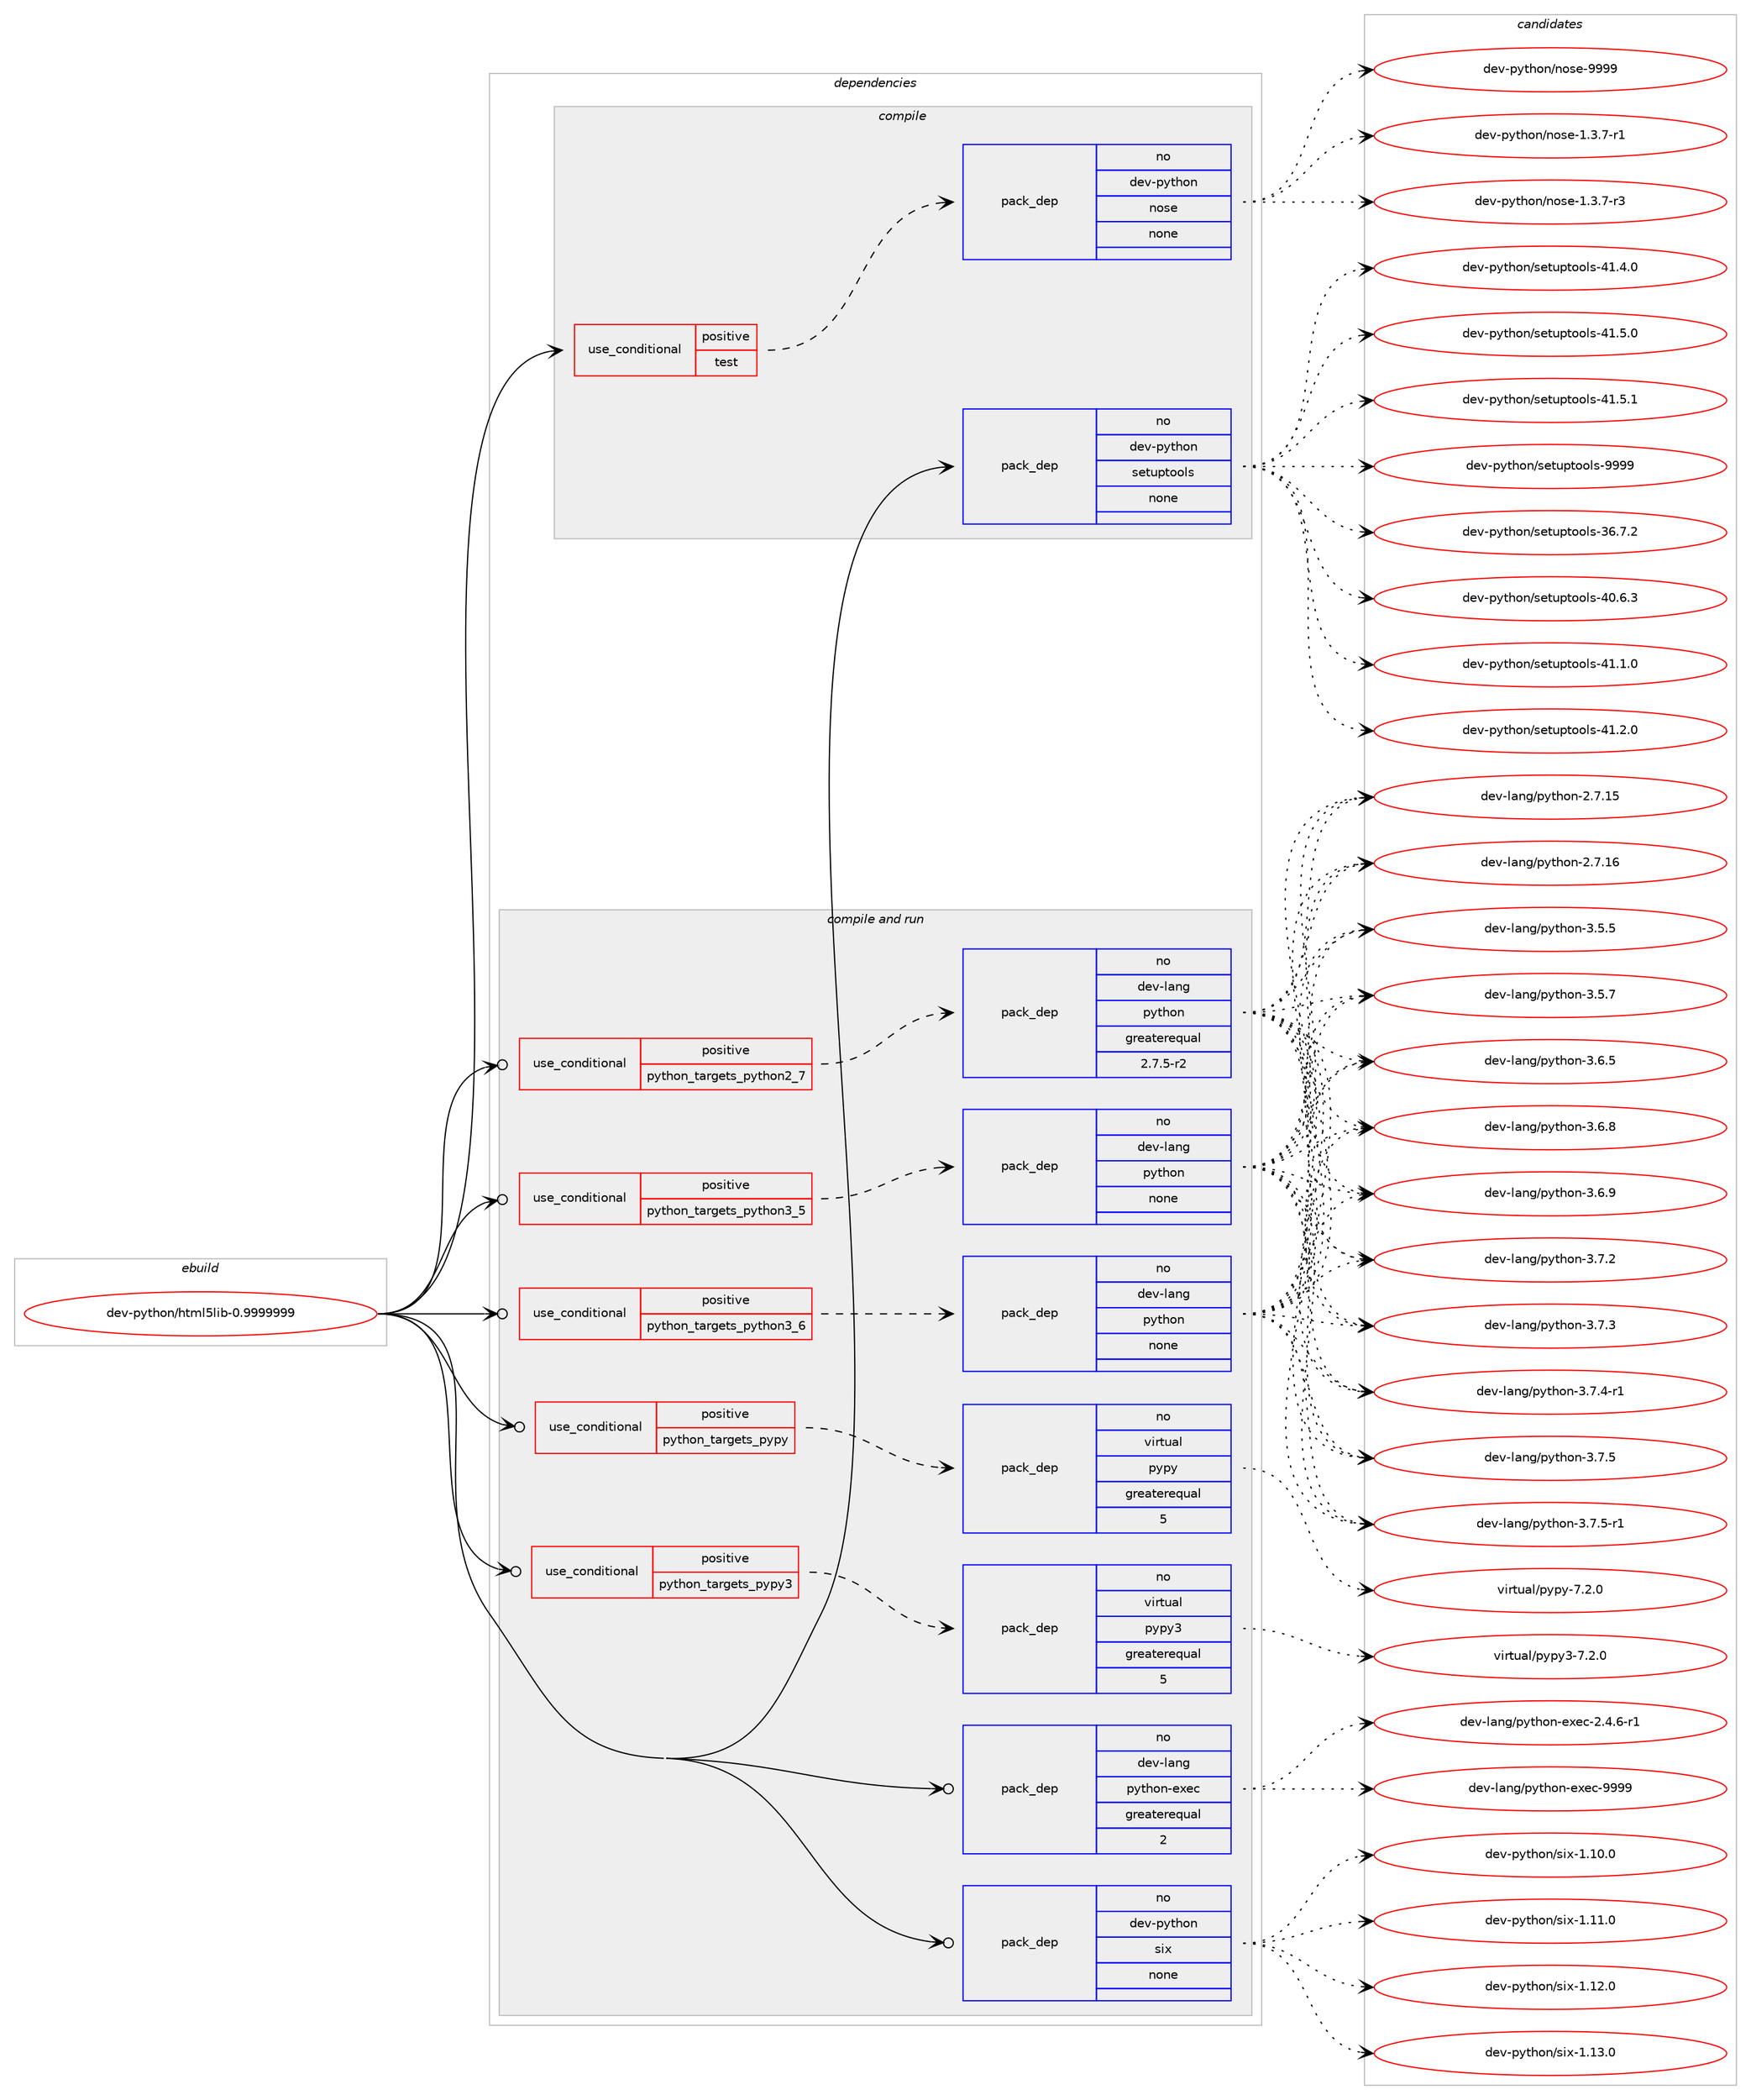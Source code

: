 digraph prolog {

# *************
# Graph options
# *************

newrank=true;
concentrate=true;
compound=true;
graph [rankdir=LR,fontname=Helvetica,fontsize=10,ranksep=1.5];#, ranksep=2.5, nodesep=0.2];
edge  [arrowhead=vee];
node  [fontname=Helvetica,fontsize=10];

# **********
# The ebuild
# **********

subgraph cluster_leftcol {
color=gray;
rank=same;
label=<<i>ebuild</i>>;
id [label="dev-python/html5lib-0.9999999", color=red, width=4, href="../dev-python/html5lib-0.9999999.svg"];
}

# ****************
# The dependencies
# ****************

subgraph cluster_midcol {
color=gray;
label=<<i>dependencies</i>>;
subgraph cluster_compile {
fillcolor="#eeeeee";
style=filled;
label=<<i>compile</i>>;
subgraph cond140521 {
dependency608536 [label=<<TABLE BORDER="0" CELLBORDER="1" CELLSPACING="0" CELLPADDING="4"><TR><TD ROWSPAN="3" CELLPADDING="10">use_conditional</TD></TR><TR><TD>positive</TD></TR><TR><TD>test</TD></TR></TABLE>>, shape=none, color=red];
subgraph pack456216 {
dependency608537 [label=<<TABLE BORDER="0" CELLBORDER="1" CELLSPACING="0" CELLPADDING="4" WIDTH="220"><TR><TD ROWSPAN="6" CELLPADDING="30">pack_dep</TD></TR><TR><TD WIDTH="110">no</TD></TR><TR><TD>dev-python</TD></TR><TR><TD>nose</TD></TR><TR><TD>none</TD></TR><TR><TD></TD></TR></TABLE>>, shape=none, color=blue];
}
dependency608536:e -> dependency608537:w [weight=20,style="dashed",arrowhead="vee"];
}
id:e -> dependency608536:w [weight=20,style="solid",arrowhead="vee"];
subgraph pack456217 {
dependency608538 [label=<<TABLE BORDER="0" CELLBORDER="1" CELLSPACING="0" CELLPADDING="4" WIDTH="220"><TR><TD ROWSPAN="6" CELLPADDING="30">pack_dep</TD></TR><TR><TD WIDTH="110">no</TD></TR><TR><TD>dev-python</TD></TR><TR><TD>setuptools</TD></TR><TR><TD>none</TD></TR><TR><TD></TD></TR></TABLE>>, shape=none, color=blue];
}
id:e -> dependency608538:w [weight=20,style="solid",arrowhead="vee"];
}
subgraph cluster_compileandrun {
fillcolor="#eeeeee";
style=filled;
label=<<i>compile and run</i>>;
subgraph cond140522 {
dependency608539 [label=<<TABLE BORDER="0" CELLBORDER="1" CELLSPACING="0" CELLPADDING="4"><TR><TD ROWSPAN="3" CELLPADDING="10">use_conditional</TD></TR><TR><TD>positive</TD></TR><TR><TD>python_targets_pypy</TD></TR></TABLE>>, shape=none, color=red];
subgraph pack456218 {
dependency608540 [label=<<TABLE BORDER="0" CELLBORDER="1" CELLSPACING="0" CELLPADDING="4" WIDTH="220"><TR><TD ROWSPAN="6" CELLPADDING="30">pack_dep</TD></TR><TR><TD WIDTH="110">no</TD></TR><TR><TD>virtual</TD></TR><TR><TD>pypy</TD></TR><TR><TD>greaterequal</TD></TR><TR><TD>5</TD></TR></TABLE>>, shape=none, color=blue];
}
dependency608539:e -> dependency608540:w [weight=20,style="dashed",arrowhead="vee"];
}
id:e -> dependency608539:w [weight=20,style="solid",arrowhead="odotvee"];
subgraph cond140523 {
dependency608541 [label=<<TABLE BORDER="0" CELLBORDER="1" CELLSPACING="0" CELLPADDING="4"><TR><TD ROWSPAN="3" CELLPADDING="10">use_conditional</TD></TR><TR><TD>positive</TD></TR><TR><TD>python_targets_pypy3</TD></TR></TABLE>>, shape=none, color=red];
subgraph pack456219 {
dependency608542 [label=<<TABLE BORDER="0" CELLBORDER="1" CELLSPACING="0" CELLPADDING="4" WIDTH="220"><TR><TD ROWSPAN="6" CELLPADDING="30">pack_dep</TD></TR><TR><TD WIDTH="110">no</TD></TR><TR><TD>virtual</TD></TR><TR><TD>pypy3</TD></TR><TR><TD>greaterequal</TD></TR><TR><TD>5</TD></TR></TABLE>>, shape=none, color=blue];
}
dependency608541:e -> dependency608542:w [weight=20,style="dashed",arrowhead="vee"];
}
id:e -> dependency608541:w [weight=20,style="solid",arrowhead="odotvee"];
subgraph cond140524 {
dependency608543 [label=<<TABLE BORDER="0" CELLBORDER="1" CELLSPACING="0" CELLPADDING="4"><TR><TD ROWSPAN="3" CELLPADDING="10">use_conditional</TD></TR><TR><TD>positive</TD></TR><TR><TD>python_targets_python2_7</TD></TR></TABLE>>, shape=none, color=red];
subgraph pack456220 {
dependency608544 [label=<<TABLE BORDER="0" CELLBORDER="1" CELLSPACING="0" CELLPADDING="4" WIDTH="220"><TR><TD ROWSPAN="6" CELLPADDING="30">pack_dep</TD></TR><TR><TD WIDTH="110">no</TD></TR><TR><TD>dev-lang</TD></TR><TR><TD>python</TD></TR><TR><TD>greaterequal</TD></TR><TR><TD>2.7.5-r2</TD></TR></TABLE>>, shape=none, color=blue];
}
dependency608543:e -> dependency608544:w [weight=20,style="dashed",arrowhead="vee"];
}
id:e -> dependency608543:w [weight=20,style="solid",arrowhead="odotvee"];
subgraph cond140525 {
dependency608545 [label=<<TABLE BORDER="0" CELLBORDER="1" CELLSPACING="0" CELLPADDING="4"><TR><TD ROWSPAN="3" CELLPADDING="10">use_conditional</TD></TR><TR><TD>positive</TD></TR><TR><TD>python_targets_python3_5</TD></TR></TABLE>>, shape=none, color=red];
subgraph pack456221 {
dependency608546 [label=<<TABLE BORDER="0" CELLBORDER="1" CELLSPACING="0" CELLPADDING="4" WIDTH="220"><TR><TD ROWSPAN="6" CELLPADDING="30">pack_dep</TD></TR><TR><TD WIDTH="110">no</TD></TR><TR><TD>dev-lang</TD></TR><TR><TD>python</TD></TR><TR><TD>none</TD></TR><TR><TD></TD></TR></TABLE>>, shape=none, color=blue];
}
dependency608545:e -> dependency608546:w [weight=20,style="dashed",arrowhead="vee"];
}
id:e -> dependency608545:w [weight=20,style="solid",arrowhead="odotvee"];
subgraph cond140526 {
dependency608547 [label=<<TABLE BORDER="0" CELLBORDER="1" CELLSPACING="0" CELLPADDING="4"><TR><TD ROWSPAN="3" CELLPADDING="10">use_conditional</TD></TR><TR><TD>positive</TD></TR><TR><TD>python_targets_python3_6</TD></TR></TABLE>>, shape=none, color=red];
subgraph pack456222 {
dependency608548 [label=<<TABLE BORDER="0" CELLBORDER="1" CELLSPACING="0" CELLPADDING="4" WIDTH="220"><TR><TD ROWSPAN="6" CELLPADDING="30">pack_dep</TD></TR><TR><TD WIDTH="110">no</TD></TR><TR><TD>dev-lang</TD></TR><TR><TD>python</TD></TR><TR><TD>none</TD></TR><TR><TD></TD></TR></TABLE>>, shape=none, color=blue];
}
dependency608547:e -> dependency608548:w [weight=20,style="dashed",arrowhead="vee"];
}
id:e -> dependency608547:w [weight=20,style="solid",arrowhead="odotvee"];
subgraph pack456223 {
dependency608549 [label=<<TABLE BORDER="0" CELLBORDER="1" CELLSPACING="0" CELLPADDING="4" WIDTH="220"><TR><TD ROWSPAN="6" CELLPADDING="30">pack_dep</TD></TR><TR><TD WIDTH="110">no</TD></TR><TR><TD>dev-lang</TD></TR><TR><TD>python-exec</TD></TR><TR><TD>greaterequal</TD></TR><TR><TD>2</TD></TR></TABLE>>, shape=none, color=blue];
}
id:e -> dependency608549:w [weight=20,style="solid",arrowhead="odotvee"];
subgraph pack456224 {
dependency608550 [label=<<TABLE BORDER="0" CELLBORDER="1" CELLSPACING="0" CELLPADDING="4" WIDTH="220"><TR><TD ROWSPAN="6" CELLPADDING="30">pack_dep</TD></TR><TR><TD WIDTH="110">no</TD></TR><TR><TD>dev-python</TD></TR><TR><TD>six</TD></TR><TR><TD>none</TD></TR><TR><TD></TD></TR></TABLE>>, shape=none, color=blue];
}
id:e -> dependency608550:w [weight=20,style="solid",arrowhead="odotvee"];
}
subgraph cluster_run {
fillcolor="#eeeeee";
style=filled;
label=<<i>run</i>>;
}
}

# **************
# The candidates
# **************

subgraph cluster_choices {
rank=same;
color=gray;
label=<<i>candidates</i>>;

subgraph choice456216 {
color=black;
nodesep=1;
choice10010111845112121116104111110471101111151014549465146554511449 [label="dev-python/nose-1.3.7-r1", color=red, width=4,href="../dev-python/nose-1.3.7-r1.svg"];
choice10010111845112121116104111110471101111151014549465146554511451 [label="dev-python/nose-1.3.7-r3", color=red, width=4,href="../dev-python/nose-1.3.7-r3.svg"];
choice10010111845112121116104111110471101111151014557575757 [label="dev-python/nose-9999", color=red, width=4,href="../dev-python/nose-9999.svg"];
dependency608537:e -> choice10010111845112121116104111110471101111151014549465146554511449:w [style=dotted,weight="100"];
dependency608537:e -> choice10010111845112121116104111110471101111151014549465146554511451:w [style=dotted,weight="100"];
dependency608537:e -> choice10010111845112121116104111110471101111151014557575757:w [style=dotted,weight="100"];
}
subgraph choice456217 {
color=black;
nodesep=1;
choice100101118451121211161041111104711510111611711211611111110811545515446554650 [label="dev-python/setuptools-36.7.2", color=red, width=4,href="../dev-python/setuptools-36.7.2.svg"];
choice100101118451121211161041111104711510111611711211611111110811545524846544651 [label="dev-python/setuptools-40.6.3", color=red, width=4,href="../dev-python/setuptools-40.6.3.svg"];
choice100101118451121211161041111104711510111611711211611111110811545524946494648 [label="dev-python/setuptools-41.1.0", color=red, width=4,href="../dev-python/setuptools-41.1.0.svg"];
choice100101118451121211161041111104711510111611711211611111110811545524946504648 [label="dev-python/setuptools-41.2.0", color=red, width=4,href="../dev-python/setuptools-41.2.0.svg"];
choice100101118451121211161041111104711510111611711211611111110811545524946524648 [label="dev-python/setuptools-41.4.0", color=red, width=4,href="../dev-python/setuptools-41.4.0.svg"];
choice100101118451121211161041111104711510111611711211611111110811545524946534648 [label="dev-python/setuptools-41.5.0", color=red, width=4,href="../dev-python/setuptools-41.5.0.svg"];
choice100101118451121211161041111104711510111611711211611111110811545524946534649 [label="dev-python/setuptools-41.5.1", color=red, width=4,href="../dev-python/setuptools-41.5.1.svg"];
choice10010111845112121116104111110471151011161171121161111111081154557575757 [label="dev-python/setuptools-9999", color=red, width=4,href="../dev-python/setuptools-9999.svg"];
dependency608538:e -> choice100101118451121211161041111104711510111611711211611111110811545515446554650:w [style=dotted,weight="100"];
dependency608538:e -> choice100101118451121211161041111104711510111611711211611111110811545524846544651:w [style=dotted,weight="100"];
dependency608538:e -> choice100101118451121211161041111104711510111611711211611111110811545524946494648:w [style=dotted,weight="100"];
dependency608538:e -> choice100101118451121211161041111104711510111611711211611111110811545524946504648:w [style=dotted,weight="100"];
dependency608538:e -> choice100101118451121211161041111104711510111611711211611111110811545524946524648:w [style=dotted,weight="100"];
dependency608538:e -> choice100101118451121211161041111104711510111611711211611111110811545524946534648:w [style=dotted,weight="100"];
dependency608538:e -> choice100101118451121211161041111104711510111611711211611111110811545524946534649:w [style=dotted,weight="100"];
dependency608538:e -> choice10010111845112121116104111110471151011161171121161111111081154557575757:w [style=dotted,weight="100"];
}
subgraph choice456218 {
color=black;
nodesep=1;
choice1181051141161179710847112121112121455546504648 [label="virtual/pypy-7.2.0", color=red, width=4,href="../virtual/pypy-7.2.0.svg"];
dependency608540:e -> choice1181051141161179710847112121112121455546504648:w [style=dotted,weight="100"];
}
subgraph choice456219 {
color=black;
nodesep=1;
choice118105114116117971084711212111212151455546504648 [label="virtual/pypy3-7.2.0", color=red, width=4,href="../virtual/pypy3-7.2.0.svg"];
dependency608542:e -> choice118105114116117971084711212111212151455546504648:w [style=dotted,weight="100"];
}
subgraph choice456220 {
color=black;
nodesep=1;
choice10010111845108971101034711212111610411111045504655464953 [label="dev-lang/python-2.7.15", color=red, width=4,href="../dev-lang/python-2.7.15.svg"];
choice10010111845108971101034711212111610411111045504655464954 [label="dev-lang/python-2.7.16", color=red, width=4,href="../dev-lang/python-2.7.16.svg"];
choice100101118451089711010347112121116104111110455146534653 [label="dev-lang/python-3.5.5", color=red, width=4,href="../dev-lang/python-3.5.5.svg"];
choice100101118451089711010347112121116104111110455146534655 [label="dev-lang/python-3.5.7", color=red, width=4,href="../dev-lang/python-3.5.7.svg"];
choice100101118451089711010347112121116104111110455146544653 [label="dev-lang/python-3.6.5", color=red, width=4,href="../dev-lang/python-3.6.5.svg"];
choice100101118451089711010347112121116104111110455146544656 [label="dev-lang/python-3.6.8", color=red, width=4,href="../dev-lang/python-3.6.8.svg"];
choice100101118451089711010347112121116104111110455146544657 [label="dev-lang/python-3.6.9", color=red, width=4,href="../dev-lang/python-3.6.9.svg"];
choice100101118451089711010347112121116104111110455146554650 [label="dev-lang/python-3.7.2", color=red, width=4,href="../dev-lang/python-3.7.2.svg"];
choice100101118451089711010347112121116104111110455146554651 [label="dev-lang/python-3.7.3", color=red, width=4,href="../dev-lang/python-3.7.3.svg"];
choice1001011184510897110103471121211161041111104551465546524511449 [label="dev-lang/python-3.7.4-r1", color=red, width=4,href="../dev-lang/python-3.7.4-r1.svg"];
choice100101118451089711010347112121116104111110455146554653 [label="dev-lang/python-3.7.5", color=red, width=4,href="../dev-lang/python-3.7.5.svg"];
choice1001011184510897110103471121211161041111104551465546534511449 [label="dev-lang/python-3.7.5-r1", color=red, width=4,href="../dev-lang/python-3.7.5-r1.svg"];
dependency608544:e -> choice10010111845108971101034711212111610411111045504655464953:w [style=dotted,weight="100"];
dependency608544:e -> choice10010111845108971101034711212111610411111045504655464954:w [style=dotted,weight="100"];
dependency608544:e -> choice100101118451089711010347112121116104111110455146534653:w [style=dotted,weight="100"];
dependency608544:e -> choice100101118451089711010347112121116104111110455146534655:w [style=dotted,weight="100"];
dependency608544:e -> choice100101118451089711010347112121116104111110455146544653:w [style=dotted,weight="100"];
dependency608544:e -> choice100101118451089711010347112121116104111110455146544656:w [style=dotted,weight="100"];
dependency608544:e -> choice100101118451089711010347112121116104111110455146544657:w [style=dotted,weight="100"];
dependency608544:e -> choice100101118451089711010347112121116104111110455146554650:w [style=dotted,weight="100"];
dependency608544:e -> choice100101118451089711010347112121116104111110455146554651:w [style=dotted,weight="100"];
dependency608544:e -> choice1001011184510897110103471121211161041111104551465546524511449:w [style=dotted,weight="100"];
dependency608544:e -> choice100101118451089711010347112121116104111110455146554653:w [style=dotted,weight="100"];
dependency608544:e -> choice1001011184510897110103471121211161041111104551465546534511449:w [style=dotted,weight="100"];
}
subgraph choice456221 {
color=black;
nodesep=1;
choice10010111845108971101034711212111610411111045504655464953 [label="dev-lang/python-2.7.15", color=red, width=4,href="../dev-lang/python-2.7.15.svg"];
choice10010111845108971101034711212111610411111045504655464954 [label="dev-lang/python-2.7.16", color=red, width=4,href="../dev-lang/python-2.7.16.svg"];
choice100101118451089711010347112121116104111110455146534653 [label="dev-lang/python-3.5.5", color=red, width=4,href="../dev-lang/python-3.5.5.svg"];
choice100101118451089711010347112121116104111110455146534655 [label="dev-lang/python-3.5.7", color=red, width=4,href="../dev-lang/python-3.5.7.svg"];
choice100101118451089711010347112121116104111110455146544653 [label="dev-lang/python-3.6.5", color=red, width=4,href="../dev-lang/python-3.6.5.svg"];
choice100101118451089711010347112121116104111110455146544656 [label="dev-lang/python-3.6.8", color=red, width=4,href="../dev-lang/python-3.6.8.svg"];
choice100101118451089711010347112121116104111110455146544657 [label="dev-lang/python-3.6.9", color=red, width=4,href="../dev-lang/python-3.6.9.svg"];
choice100101118451089711010347112121116104111110455146554650 [label="dev-lang/python-3.7.2", color=red, width=4,href="../dev-lang/python-3.7.2.svg"];
choice100101118451089711010347112121116104111110455146554651 [label="dev-lang/python-3.7.3", color=red, width=4,href="../dev-lang/python-3.7.3.svg"];
choice1001011184510897110103471121211161041111104551465546524511449 [label="dev-lang/python-3.7.4-r1", color=red, width=4,href="../dev-lang/python-3.7.4-r1.svg"];
choice100101118451089711010347112121116104111110455146554653 [label="dev-lang/python-3.7.5", color=red, width=4,href="../dev-lang/python-3.7.5.svg"];
choice1001011184510897110103471121211161041111104551465546534511449 [label="dev-lang/python-3.7.5-r1", color=red, width=4,href="../dev-lang/python-3.7.5-r1.svg"];
dependency608546:e -> choice10010111845108971101034711212111610411111045504655464953:w [style=dotted,weight="100"];
dependency608546:e -> choice10010111845108971101034711212111610411111045504655464954:w [style=dotted,weight="100"];
dependency608546:e -> choice100101118451089711010347112121116104111110455146534653:w [style=dotted,weight="100"];
dependency608546:e -> choice100101118451089711010347112121116104111110455146534655:w [style=dotted,weight="100"];
dependency608546:e -> choice100101118451089711010347112121116104111110455146544653:w [style=dotted,weight="100"];
dependency608546:e -> choice100101118451089711010347112121116104111110455146544656:w [style=dotted,weight="100"];
dependency608546:e -> choice100101118451089711010347112121116104111110455146544657:w [style=dotted,weight="100"];
dependency608546:e -> choice100101118451089711010347112121116104111110455146554650:w [style=dotted,weight="100"];
dependency608546:e -> choice100101118451089711010347112121116104111110455146554651:w [style=dotted,weight="100"];
dependency608546:e -> choice1001011184510897110103471121211161041111104551465546524511449:w [style=dotted,weight="100"];
dependency608546:e -> choice100101118451089711010347112121116104111110455146554653:w [style=dotted,weight="100"];
dependency608546:e -> choice1001011184510897110103471121211161041111104551465546534511449:w [style=dotted,weight="100"];
}
subgraph choice456222 {
color=black;
nodesep=1;
choice10010111845108971101034711212111610411111045504655464953 [label="dev-lang/python-2.7.15", color=red, width=4,href="../dev-lang/python-2.7.15.svg"];
choice10010111845108971101034711212111610411111045504655464954 [label="dev-lang/python-2.7.16", color=red, width=4,href="../dev-lang/python-2.7.16.svg"];
choice100101118451089711010347112121116104111110455146534653 [label="dev-lang/python-3.5.5", color=red, width=4,href="../dev-lang/python-3.5.5.svg"];
choice100101118451089711010347112121116104111110455146534655 [label="dev-lang/python-3.5.7", color=red, width=4,href="../dev-lang/python-3.5.7.svg"];
choice100101118451089711010347112121116104111110455146544653 [label="dev-lang/python-3.6.5", color=red, width=4,href="../dev-lang/python-3.6.5.svg"];
choice100101118451089711010347112121116104111110455146544656 [label="dev-lang/python-3.6.8", color=red, width=4,href="../dev-lang/python-3.6.8.svg"];
choice100101118451089711010347112121116104111110455146544657 [label="dev-lang/python-3.6.9", color=red, width=4,href="../dev-lang/python-3.6.9.svg"];
choice100101118451089711010347112121116104111110455146554650 [label="dev-lang/python-3.7.2", color=red, width=4,href="../dev-lang/python-3.7.2.svg"];
choice100101118451089711010347112121116104111110455146554651 [label="dev-lang/python-3.7.3", color=red, width=4,href="../dev-lang/python-3.7.3.svg"];
choice1001011184510897110103471121211161041111104551465546524511449 [label="dev-lang/python-3.7.4-r1", color=red, width=4,href="../dev-lang/python-3.7.4-r1.svg"];
choice100101118451089711010347112121116104111110455146554653 [label="dev-lang/python-3.7.5", color=red, width=4,href="../dev-lang/python-3.7.5.svg"];
choice1001011184510897110103471121211161041111104551465546534511449 [label="dev-lang/python-3.7.5-r1", color=red, width=4,href="../dev-lang/python-3.7.5-r1.svg"];
dependency608548:e -> choice10010111845108971101034711212111610411111045504655464953:w [style=dotted,weight="100"];
dependency608548:e -> choice10010111845108971101034711212111610411111045504655464954:w [style=dotted,weight="100"];
dependency608548:e -> choice100101118451089711010347112121116104111110455146534653:w [style=dotted,weight="100"];
dependency608548:e -> choice100101118451089711010347112121116104111110455146534655:w [style=dotted,weight="100"];
dependency608548:e -> choice100101118451089711010347112121116104111110455146544653:w [style=dotted,weight="100"];
dependency608548:e -> choice100101118451089711010347112121116104111110455146544656:w [style=dotted,weight="100"];
dependency608548:e -> choice100101118451089711010347112121116104111110455146544657:w [style=dotted,weight="100"];
dependency608548:e -> choice100101118451089711010347112121116104111110455146554650:w [style=dotted,weight="100"];
dependency608548:e -> choice100101118451089711010347112121116104111110455146554651:w [style=dotted,weight="100"];
dependency608548:e -> choice1001011184510897110103471121211161041111104551465546524511449:w [style=dotted,weight="100"];
dependency608548:e -> choice100101118451089711010347112121116104111110455146554653:w [style=dotted,weight="100"];
dependency608548:e -> choice1001011184510897110103471121211161041111104551465546534511449:w [style=dotted,weight="100"];
}
subgraph choice456223 {
color=black;
nodesep=1;
choice10010111845108971101034711212111610411111045101120101994550465246544511449 [label="dev-lang/python-exec-2.4.6-r1", color=red, width=4,href="../dev-lang/python-exec-2.4.6-r1.svg"];
choice10010111845108971101034711212111610411111045101120101994557575757 [label="dev-lang/python-exec-9999", color=red, width=4,href="../dev-lang/python-exec-9999.svg"];
dependency608549:e -> choice10010111845108971101034711212111610411111045101120101994550465246544511449:w [style=dotted,weight="100"];
dependency608549:e -> choice10010111845108971101034711212111610411111045101120101994557575757:w [style=dotted,weight="100"];
}
subgraph choice456224 {
color=black;
nodesep=1;
choice100101118451121211161041111104711510512045494649484648 [label="dev-python/six-1.10.0", color=red, width=4,href="../dev-python/six-1.10.0.svg"];
choice100101118451121211161041111104711510512045494649494648 [label="dev-python/six-1.11.0", color=red, width=4,href="../dev-python/six-1.11.0.svg"];
choice100101118451121211161041111104711510512045494649504648 [label="dev-python/six-1.12.0", color=red, width=4,href="../dev-python/six-1.12.0.svg"];
choice100101118451121211161041111104711510512045494649514648 [label="dev-python/six-1.13.0", color=red, width=4,href="../dev-python/six-1.13.0.svg"];
dependency608550:e -> choice100101118451121211161041111104711510512045494649484648:w [style=dotted,weight="100"];
dependency608550:e -> choice100101118451121211161041111104711510512045494649494648:w [style=dotted,weight="100"];
dependency608550:e -> choice100101118451121211161041111104711510512045494649504648:w [style=dotted,weight="100"];
dependency608550:e -> choice100101118451121211161041111104711510512045494649514648:w [style=dotted,weight="100"];
}
}

}
